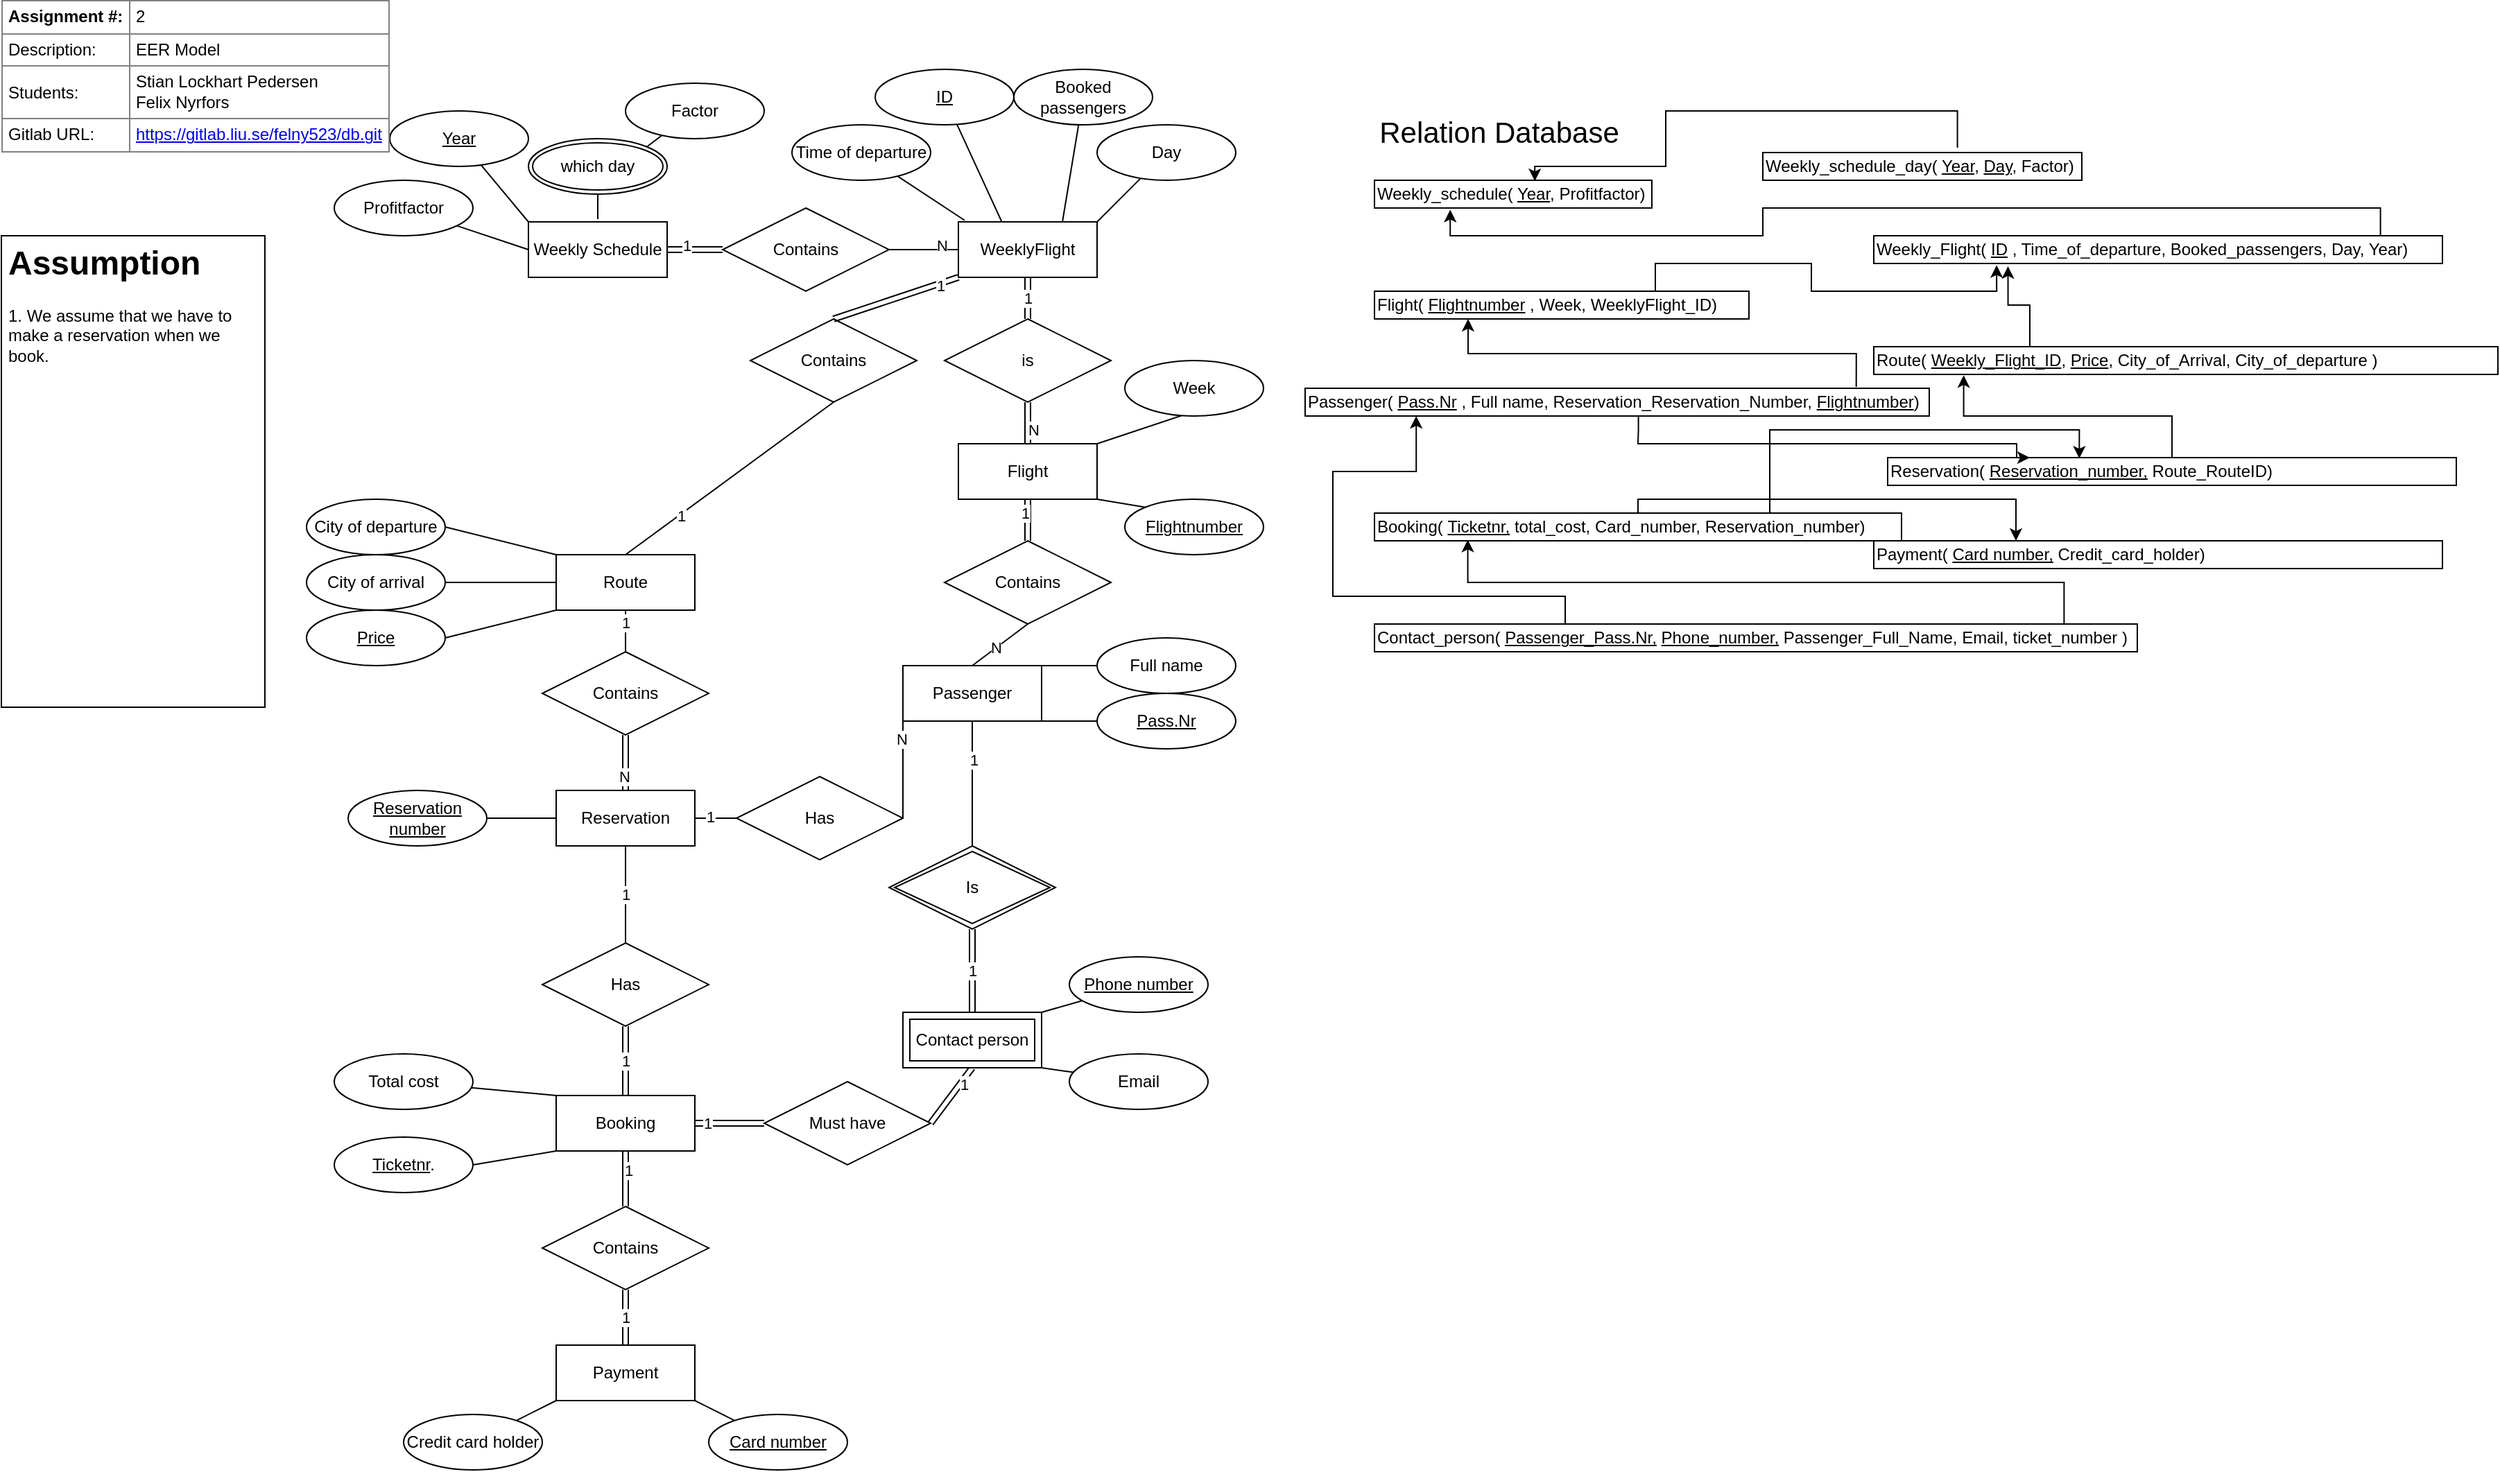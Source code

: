 <mxfile version="14.5.1" type="device"><diagram id="x1ek4t0pIsmkogifm-L8" name="Page-1"><mxGraphModel dx="1326" dy="806" grid="1" gridSize="10" guides="1" tooltips="1" connect="1" arrows="1" fold="1" page="1" pageScale="1" pageWidth="2000" pageHeight="1100" math="0" shadow="0"><root><mxCell id="0"/><mxCell id="1" parent="0"/><mxCell id="LNHUakjbPdtDl-6rKH8I-1" value="Route" style="whiteSpace=wrap;html=1;align=center;" parent="1" vertex="1"><mxGeometry x="410" y="410" width="100" height="40" as="geometry"/></mxCell><mxCell id="LNHUakjbPdtDl-6rKH8I-3" value="Weekly Schedule" style="whiteSpace=wrap;html=1;align=center;" parent="1" vertex="1"><mxGeometry x="390" y="170" width="100" height="40" as="geometry"/></mxCell><mxCell id="LNHUakjbPdtDl-6rKH8I-4" value="WeeklyFlight" style="whiteSpace=wrap;html=1;align=center;" parent="1" vertex="1"><mxGeometry x="700" y="170" width="100" height="40" as="geometry"/></mxCell><mxCell id="LNHUakjbPdtDl-6rKH8I-5" value="" style="endArrow=none;html=1;rounded=0;exitX=0;exitY=0;exitDx=0;exitDy=0;entryX=1;entryY=0.5;entryDx=0;entryDy=0;" parent="1" target="LNHUakjbPdtDl-6rKH8I-6" edge="1"><mxGeometry relative="1" as="geometry"><mxPoint x="410" y="410" as="sourcePoint"/><mxPoint x="70" y="240" as="targetPoint"/></mxGeometry></mxCell><mxCell id="LNHUakjbPdtDl-6rKH8I-6" value="City of departure" style="ellipse;whiteSpace=wrap;html=1;align=center;" parent="1" vertex="1"><mxGeometry x="230" y="370" width="100" height="40" as="geometry"/></mxCell><mxCell id="LNHUakjbPdtDl-6rKH8I-7" value="" style="endArrow=none;html=1;rounded=0;exitX=0;exitY=0.5;exitDx=0;exitDy=0;exitPerimeter=0;" parent="1" source="LNHUakjbPdtDl-6rKH8I-1" target="LNHUakjbPdtDl-6rKH8I-8" edge="1"><mxGeometry relative="1" as="geometry"><mxPoint x="410" y="430" as="sourcePoint"/><mxPoint x="-30" y="400" as="targetPoint"/></mxGeometry></mxCell><mxCell id="LNHUakjbPdtDl-6rKH8I-8" value="City of arrival" style="ellipse;whiteSpace=wrap;html=1;align=center;" parent="1" vertex="1"><mxGeometry x="230" y="410" width="100" height="40" as="geometry"/></mxCell><mxCell id="LNHUakjbPdtDl-6rKH8I-13" value="" style="endArrow=none;html=1;rounded=0;exitX=0;exitY=0;exitDx=0;exitDy=0;" parent="1" source="LNHUakjbPdtDl-6rKH8I-3" target="LNHUakjbPdtDl-6rKH8I-14" edge="1"><mxGeometry relative="1" as="geometry"><mxPoint x="480" y="330" as="sourcePoint"/><mxPoint x="400" y="70" as="targetPoint"/></mxGeometry></mxCell><mxCell id="LNHUakjbPdtDl-6rKH8I-14" value="&lt;u&gt;Year&lt;/u&gt;" style="ellipse;whiteSpace=wrap;html=1;align=center;" parent="1" vertex="1"><mxGeometry x="290" y="90" width="100" height="40" as="geometry"/></mxCell><mxCell id="LNHUakjbPdtDl-6rKH8I-15" value="" style="endArrow=none;html=1;rounded=0;entryX=0.5;entryY=1;entryDx=0;entryDy=0;" parent="1" target="LNHUakjbPdtDl-6rKH8I-61" edge="1"><mxGeometry relative="1" as="geometry"><mxPoint x="440" y="168" as="sourcePoint"/><mxPoint x="480" y="70" as="targetPoint"/></mxGeometry></mxCell><mxCell id="LNHUakjbPdtDl-6rKH8I-18" value="" style="endArrow=none;html=1;rounded=0;exitX=0.045;exitY=-0.028;exitDx=0;exitDy=0;exitPerimeter=0;" parent="1" source="LNHUakjbPdtDl-6rKH8I-4" target="LNHUakjbPdtDl-6rKH8I-19" edge="1"><mxGeometry relative="1" as="geometry"><mxPoint x="460" y="330" as="sourcePoint"/><mxPoint x="580" y="90" as="targetPoint"/></mxGeometry></mxCell><mxCell id="LNHUakjbPdtDl-6rKH8I-19" value="Time of departure" style="ellipse;whiteSpace=wrap;html=1;align=center;" parent="1" vertex="1"><mxGeometry x="580" y="100" width="100" height="40" as="geometry"/></mxCell><mxCell id="LNHUakjbPdtDl-6rKH8I-25" value="" style="endArrow=none;html=1;rounded=0;exitX=0.5;exitY=0;exitDx=0;exitDy=0;shape=link;entryX=0.5;entryY=1;entryDx=0;entryDy=0;" parent="1" source="ue1qFJ5vzIj7rPB-kHDo-32" target="jEBGyM9E1aNPYSIXJEWf-47" edge="1"><mxGeometry relative="1" as="geometry"><mxPoint x="750" y="420.0" as="sourcePoint"/><mxPoint x="710" y="370" as="targetPoint"/></mxGeometry></mxCell><mxCell id="LNHUakjbPdtDl-6rKH8I-62" value="1" style="edgeLabel;html=1;align=center;verticalAlign=middle;resizable=0;points=[];" parent="LNHUakjbPdtDl-6rKH8I-25" vertex="1" connectable="0"><mxGeometry x="0.336" y="2" relative="1" as="geometry"><mxPoint as="offset"/></mxGeometry></mxCell><mxCell id="LNHUakjbPdtDl-6rKH8I-31" value="" style="endArrow=none;html=1;rounded=0;exitX=0.314;exitY=0.006;exitDx=0;exitDy=0;exitPerimeter=0;" parent="1" source="LNHUakjbPdtDl-6rKH8I-4" target="LNHUakjbPdtDl-6rKH8I-32" edge="1"><mxGeometry relative="1" as="geometry"><mxPoint x="460" y="330" as="sourcePoint"/><mxPoint x="810" y="340" as="targetPoint"/></mxGeometry></mxCell><mxCell id="LNHUakjbPdtDl-6rKH8I-32" value="&lt;u&gt;ID&lt;/u&gt;" style="ellipse;whiteSpace=wrap;html=1;align=center;" parent="1" vertex="1"><mxGeometry x="640" y="60" width="100" height="40" as="geometry"/></mxCell><mxCell id="LNHUakjbPdtDl-6rKH8I-36" value="Passenger" style="whiteSpace=wrap;html=1;align=center;" parent="1" vertex="1"><mxGeometry x="660" y="490" width="100" height="40" as="geometry"/></mxCell><mxCell id="LNHUakjbPdtDl-6rKH8I-38" value="" style="endArrow=none;html=1;rounded=0;entryX=0.5;entryY=0;entryDx=0;entryDy=0;exitX=0.5;exitY=1;exitDx=0;exitDy=0;" parent="1" source="ue1qFJ5vzIj7rPB-kHDo-32" target="LNHUakjbPdtDl-6rKH8I-36" edge="1"><mxGeometry relative="1" as="geometry"><mxPoint x="730" y="460" as="sourcePoint"/><mxPoint x="780" y="390" as="targetPoint"/></mxGeometry></mxCell><mxCell id="ue1qFJ5vzIj7rPB-kHDo-34" value="N" style="edgeLabel;html=1;align=center;verticalAlign=middle;resizable=0;points=[];" parent="LNHUakjbPdtDl-6rKH8I-38" vertex="1" connectable="0"><mxGeometry x="0.149" relative="1" as="geometry"><mxPoint as="offset"/></mxGeometry></mxCell><mxCell id="LNHUakjbPdtDl-6rKH8I-48" style="edgeStyle=orthogonalEdgeStyle;rounded=0;orthogonalLoop=1;jettySize=auto;html=1;entryX=1;entryY=0.5;entryDx=0;entryDy=0;strokeColor=none;" parent="1" target="LNHUakjbPdtDl-6rKH8I-3" edge="1"><mxGeometry relative="1" as="geometry"><mxPoint x="550" y="190" as="sourcePoint"/></mxGeometry></mxCell><mxCell id="LNHUakjbPdtDl-6rKH8I-45" value="Contains" style="shape=rhombus;perimeter=rhombusPerimeter;whiteSpace=wrap;html=1;align=center;" parent="1" vertex="1"><mxGeometry x="530" y="160" width="120" height="60" as="geometry"/></mxCell><mxCell id="LNHUakjbPdtDl-6rKH8I-49" value="" style="endArrow=none;html=1;rounded=0;entryX=1;entryY=0.5;entryDx=0;entryDy=0;shape=link;exitX=0;exitY=0.5;exitDx=0;exitDy=0;" parent="1" source="LNHUakjbPdtDl-6rKH8I-45" target="LNHUakjbPdtDl-6rKH8I-3" edge="1"><mxGeometry relative="1" as="geometry"><mxPoint x="540" y="190" as="sourcePoint"/><mxPoint x="520" y="170" as="targetPoint"/></mxGeometry></mxCell><mxCell id="LNHUakjbPdtDl-6rKH8I-52" value="1" style="edgeLabel;html=1;align=center;verticalAlign=middle;resizable=0;points=[];" parent="LNHUakjbPdtDl-6rKH8I-49" vertex="1" connectable="0"><mxGeometry x="0.321" y="-3" relative="1" as="geometry"><mxPoint as="offset"/></mxGeometry></mxCell><mxCell id="LNHUakjbPdtDl-6rKH8I-50" value="" style="endArrow=none;html=1;rounded=0;exitX=1;exitY=0.5;exitDx=0;exitDy=0;entryX=0;entryY=0.5;entryDx=0;entryDy=0;" parent="1" source="LNHUakjbPdtDl-6rKH8I-45" target="LNHUakjbPdtDl-6rKH8I-4" edge="1"><mxGeometry relative="1" as="geometry"><mxPoint x="550" y="350" as="sourcePoint"/><mxPoint x="710" y="350" as="targetPoint"/></mxGeometry></mxCell><mxCell id="LNHUakjbPdtDl-6rKH8I-51" value="N" style="edgeLabel;html=1;align=center;verticalAlign=middle;resizable=0;points=[];" parent="LNHUakjbPdtDl-6rKH8I-50" vertex="1" connectable="0"><mxGeometry x="0.51" y="3" relative="1" as="geometry"><mxPoint as="offset"/></mxGeometry></mxCell><mxCell id="LNHUakjbPdtDl-6rKH8I-61" value="which day" style="ellipse;shape=doubleEllipse;margin=3;whiteSpace=wrap;html=1;align=center;" parent="1" vertex="1"><mxGeometry x="390" y="110" width="100" height="40" as="geometry"/></mxCell><mxCell id="LNHUakjbPdtDl-6rKH8I-67" value="&lt;h1&gt;Assumption&lt;/h1&gt;&lt;div&gt;1. We assume that we have to make a reservation when we book.&lt;/div&gt;" style="text;html=1;spacing=5;spacingTop=-20;whiteSpace=wrap;overflow=hidden;rounded=0;fillColor=#ffffff;strokeColor=#000000;" parent="1" vertex="1"><mxGeometry x="10" y="180" width="190" height="340" as="geometry"/></mxCell><mxCell id="LNHUakjbPdtDl-6rKH8I-68" value="Has" style="shape=rhombus;perimeter=rhombusPerimeter;whiteSpace=wrap;html=1;align=center;fillColor=#ffffff;" parent="1" vertex="1"><mxGeometry x="540" y="570" width="120" height="60" as="geometry"/></mxCell><mxCell id="LNHUakjbPdtDl-6rKH8I-69" value="Reservation" style="whiteSpace=wrap;html=1;align=center;fillColor=#ffffff;" parent="1" vertex="1"><mxGeometry x="410" y="580" width="100" height="40" as="geometry"/></mxCell><mxCell id="LNHUakjbPdtDl-6rKH8I-70" value="" style="endArrow=none;html=1;rounded=0;exitX=1;exitY=0.5;exitDx=0;exitDy=0;entryX=0;entryY=0.5;entryDx=0;entryDy=0;" parent="1" source="LNHUakjbPdtDl-6rKH8I-69" target="LNHUakjbPdtDl-6rKH8I-68" edge="1"><mxGeometry relative="1" as="geometry"><mxPoint x="510" y="500" as="sourcePoint"/><mxPoint x="670" y="500" as="targetPoint"/></mxGeometry></mxCell><mxCell id="LNHUakjbPdtDl-6rKH8I-74" value="1" style="edgeLabel;html=1;align=center;verticalAlign=middle;resizable=0;points=[];" parent="LNHUakjbPdtDl-6rKH8I-70" vertex="1" connectable="0"><mxGeometry x="-0.313" y="1" relative="1" as="geometry"><mxPoint as="offset"/></mxGeometry></mxCell><mxCell id="LNHUakjbPdtDl-6rKH8I-71" value="" style="endArrow=none;html=1;rounded=0;exitX=1;exitY=0.5;exitDx=0;exitDy=0;entryX=0;entryY=1;entryDx=0;entryDy=0;" parent="1" source="LNHUakjbPdtDl-6rKH8I-68" target="LNHUakjbPdtDl-6rKH8I-36" edge="1"><mxGeometry relative="1" as="geometry"><mxPoint x="510" y="500" as="sourcePoint"/><mxPoint x="670" y="500" as="targetPoint"/></mxGeometry></mxCell><mxCell id="LNHUakjbPdtDl-6rKH8I-77" value="N" style="edgeLabel;html=1;align=center;verticalAlign=middle;resizable=0;points=[];" parent="LNHUakjbPdtDl-6rKH8I-71" vertex="1" connectable="0"><mxGeometry x="0.649" y="1" relative="1" as="geometry"><mxPoint as="offset"/></mxGeometry></mxCell><mxCell id="LNHUakjbPdtDl-6rKH8I-72" value="" style="endArrow=none;html=1;rounded=0;entryX=0;entryY=0.5;entryDx=0;entryDy=0;exitX=1;exitY=0.5;exitDx=0;exitDy=0;" parent="1" source="LNHUakjbPdtDl-6rKH8I-73" target="LNHUakjbPdtDl-6rKH8I-69" edge="1"><mxGeometry relative="1" as="geometry"><mxPoint x="510" y="750" as="sourcePoint"/><mxPoint x="670" y="750" as="targetPoint"/></mxGeometry></mxCell><mxCell id="LNHUakjbPdtDl-6rKH8I-73" value="&lt;u&gt;Reservation number&lt;/u&gt;" style="ellipse;whiteSpace=wrap;html=1;align=center;fillColor=#ffffff;" parent="1" vertex="1"><mxGeometry x="260" y="580" width="100" height="40" as="geometry"/></mxCell><mxCell id="LNHUakjbPdtDl-6rKH8I-78" value="Contains" style="shape=rhombus;perimeter=rhombusPerimeter;whiteSpace=wrap;html=1;align=center;fillColor=#ffffff;" parent="1" vertex="1"><mxGeometry x="400" y="480" width="120" height="60" as="geometry"/></mxCell><mxCell id="LNHUakjbPdtDl-6rKH8I-79" value="" style="endArrow=none;html=1;rounded=0;exitX=0.5;exitY=1;exitDx=0;exitDy=0;entryX=0.5;entryY=0;entryDx=0;entryDy=0;shape=link;" parent="1" source="LNHUakjbPdtDl-6rKH8I-78" target="LNHUakjbPdtDl-6rKH8I-69" edge="1"><mxGeometry relative="1" as="geometry"><mxPoint x="510" y="520" as="sourcePoint"/><mxPoint x="670" y="520" as="targetPoint"/></mxGeometry></mxCell><mxCell id="LNHUakjbPdtDl-6rKH8I-80" value="N" style="edgeLabel;html=1;align=center;verticalAlign=middle;resizable=0;points=[];" parent="LNHUakjbPdtDl-6rKH8I-79" vertex="1" connectable="0"><mxGeometry x="0.467" y="-1" relative="1" as="geometry"><mxPoint as="offset"/></mxGeometry></mxCell><mxCell id="LNHUakjbPdtDl-6rKH8I-81" value="" style="endArrow=none;html=1;rounded=0;exitX=0.5;exitY=0;exitDx=0;exitDy=0;entryX=0.5;entryY=1;entryDx=0;entryDy=0;" parent="1" source="LNHUakjbPdtDl-6rKH8I-78" target="LNHUakjbPdtDl-6rKH8I-1" edge="1"><mxGeometry relative="1" as="geometry"><mxPoint x="360" y="480" as="sourcePoint"/><mxPoint x="450" y="450" as="targetPoint"/></mxGeometry></mxCell><mxCell id="LNHUakjbPdtDl-6rKH8I-82" value="1" style="edgeLabel;html=1;align=center;verticalAlign=middle;resizable=0;points=[];" parent="LNHUakjbPdtDl-6rKH8I-81" vertex="1" connectable="0"><mxGeometry x="0.433" relative="1" as="geometry"><mxPoint as="offset"/></mxGeometry></mxCell><mxCell id="LNHUakjbPdtDl-6rKH8I-84" value="" style="endArrow=none;html=1;rounded=0;exitX=0;exitY=1;exitDx=0;exitDy=0;entryX=1;entryY=0.5;entryDx=0;entryDy=0;" parent="1" source="LNHUakjbPdtDl-6rKH8I-1" target="LNHUakjbPdtDl-6rKH8I-85" edge="1"><mxGeometry relative="1" as="geometry"><mxPoint x="410" y="450" as="sourcePoint"/><mxPoint x="270" y="380" as="targetPoint"/></mxGeometry></mxCell><mxCell id="LNHUakjbPdtDl-6rKH8I-85" value="&lt;u&gt;Price&lt;/u&gt;" style="ellipse;whiteSpace=wrap;html=1;align=center;" parent="1" vertex="1"><mxGeometry x="230" y="450" width="100" height="40" as="geometry"/></mxCell><mxCell id="LNHUakjbPdtDl-6rKH8I-86" value="" style="endArrow=none;html=1;rounded=0;exitX=1;exitY=0;exitDx=0;exitDy=0;" parent="1" source="LNHUakjbPdtDl-6rKH8I-61" target="LNHUakjbPdtDl-6rKH8I-87" edge="1"><mxGeometry relative="1" as="geometry"><mxPoint x="570" y="240" as="sourcePoint"/><mxPoint x="550" y="50" as="targetPoint"/></mxGeometry></mxCell><mxCell id="LNHUakjbPdtDl-6rKH8I-87" value="Factor" style="ellipse;whiteSpace=wrap;html=1;align=center;" parent="1" vertex="1"><mxGeometry x="460" y="70" width="100" height="40" as="geometry"/></mxCell><mxCell id="LNHUakjbPdtDl-6rKH8I-88" style="edgeStyle=orthogonalEdgeStyle;shape=link;rounded=0;orthogonalLoop=1;jettySize=auto;html=1;exitX=0.5;exitY=1;exitDx=0;exitDy=0;" parent="1" edge="1"><mxGeometry relative="1" as="geometry"><mxPoint x="780" y="450" as="sourcePoint"/><mxPoint x="780" y="450" as="targetPoint"/></mxGeometry></mxCell><mxCell id="LNHUakjbPdtDl-6rKH8I-89" value="" style="endArrow=none;html=1;rounded=0;exitX=0.75;exitY=0;exitDx=0;exitDy=0;" parent="1" source="LNHUakjbPdtDl-6rKH8I-4" target="LNHUakjbPdtDl-6rKH8I-90" edge="1"><mxGeometry relative="1" as="geometry"><mxPoint x="550" y="330" as="sourcePoint"/><mxPoint x="920" y="230" as="targetPoint"/></mxGeometry></mxCell><mxCell id="LNHUakjbPdtDl-6rKH8I-90" value="Booked passengers" style="ellipse;whiteSpace=wrap;html=1;align=center;" parent="1" vertex="1"><mxGeometry x="740" y="60" width="100" height="40" as="geometry"/></mxCell><mxCell id="LNHUakjbPdtDl-6rKH8I-96" value="" style="endArrow=none;html=1;rounded=0;exitX=0;exitY=0.5;exitDx=0;exitDy=0;" parent="1" source="LNHUakjbPdtDl-6rKH8I-3" target="LNHUakjbPdtDl-6rKH8I-97" edge="1"><mxGeometry relative="1" as="geometry"><mxPoint x="570" y="320" as="sourcePoint"/><mxPoint x="240" y="190" as="targetPoint"/></mxGeometry></mxCell><mxCell id="LNHUakjbPdtDl-6rKH8I-97" value="Profitfactor" style="ellipse;whiteSpace=wrap;html=1;align=center;" parent="1" vertex="1"><mxGeometry x="250" y="140" width="100" height="40" as="geometry"/></mxCell><mxCell id="LNHUakjbPdtDl-6rKH8I-103" value="Has" style="shape=rhombus;perimeter=rhombusPerimeter;whiteSpace=wrap;html=1;align=center;fillColor=#ffffff;" parent="1" vertex="1"><mxGeometry x="400" y="690" width="120" height="60" as="geometry"/></mxCell><mxCell id="LNHUakjbPdtDl-6rKH8I-104" value="1" style="endArrow=none;html=1;rounded=0;exitX=0.5;exitY=0;exitDx=0;exitDy=0;entryX=0.5;entryY=1;entryDx=0;entryDy=0;" parent="1" source="LNHUakjbPdtDl-6rKH8I-103" target="LNHUakjbPdtDl-6rKH8I-69" edge="1"><mxGeometry relative="1" as="geometry"><mxPoint x="510" y="640" as="sourcePoint"/><mxPoint x="370" y="650" as="targetPoint"/></mxGeometry></mxCell><mxCell id="LNHUakjbPdtDl-6rKH8I-105" value="Booking" style="whiteSpace=wrap;html=1;align=center;fillColor=#ffffff;" parent="1" vertex="1"><mxGeometry x="410" y="800" width="100" height="40" as="geometry"/></mxCell><mxCell id="LNHUakjbPdtDl-6rKH8I-106" value="1" style="endArrow=none;html=1;rounded=0;exitX=0.5;exitY=1;exitDx=0;exitDy=0;shape=link;entryX=0.5;entryY=0;entryDx=0;entryDy=0;" parent="1" source="LNHUakjbPdtDl-6rKH8I-103" target="LNHUakjbPdtDl-6rKH8I-105" edge="1"><mxGeometry relative="1" as="geometry"><mxPoint x="510" y="640" as="sourcePoint"/><mxPoint x="370" y="710" as="targetPoint"/></mxGeometry></mxCell><mxCell id="LNHUakjbPdtDl-6rKH8I-107" value="" style="endArrow=none;html=1;rounded=0;exitX=0;exitY=0;exitDx=0;exitDy=0;" parent="1" source="LNHUakjbPdtDl-6rKH8I-105" target="LNHUakjbPdtDl-6rKH8I-108" edge="1"><mxGeometry relative="1" as="geometry"><mxPoint x="330" y="910" as="sourcePoint"/><mxPoint x="-70" y="1270" as="targetPoint"/></mxGeometry></mxCell><mxCell id="LNHUakjbPdtDl-6rKH8I-108" value="Total cost" style="ellipse;whiteSpace=wrap;html=1;align=center;" parent="1" vertex="1"><mxGeometry x="250" y="770" width="100" height="40" as="geometry"/></mxCell><mxCell id="LNHUakjbPdtDl-6rKH8I-110" value="Full name" style="ellipse;whiteSpace=wrap;html=1;align=center;fillColor=#ffffff;" parent="1" vertex="1"><mxGeometry x="800" y="470" width="100" height="40" as="geometry"/></mxCell><mxCell id="LNHUakjbPdtDl-6rKH8I-111" value="&lt;u&gt;Pass.Nr&lt;/u&gt;" style="ellipse;whiteSpace=wrap;html=1;align=center;fillColor=#ffffff;" parent="1" vertex="1"><mxGeometry x="800" y="510" width="100" height="40" as="geometry"/></mxCell><mxCell id="LNHUakjbPdtDl-6rKH8I-112" value="" style="endArrow=none;html=1;rounded=0;exitX=1;exitY=1;exitDx=0;exitDy=0;entryX=0;entryY=0.5;entryDx=0;entryDy=0;" parent="1" source="LNHUakjbPdtDl-6rKH8I-36" target="LNHUakjbPdtDl-6rKH8I-111" edge="1"><mxGeometry relative="1" as="geometry"><mxPoint x="580" y="810" as="sourcePoint"/><mxPoint x="740" y="810" as="targetPoint"/></mxGeometry></mxCell><mxCell id="LNHUakjbPdtDl-6rKH8I-113" value="" style="endArrow=none;html=1;rounded=0;exitX=1;exitY=0;exitDx=0;exitDy=0;entryX=0;entryY=0.5;entryDx=0;entryDy=0;" parent="1" source="LNHUakjbPdtDl-6rKH8I-36" target="LNHUakjbPdtDl-6rKH8I-110" edge="1"><mxGeometry relative="1" as="geometry"><mxPoint x="580" y="810" as="sourcePoint"/><mxPoint x="740" y="810" as="targetPoint"/></mxGeometry></mxCell><mxCell id="LNHUakjbPdtDl-6rKH8I-115" value="Must have" style="shape=rhombus;perimeter=rhombusPerimeter;whiteSpace=wrap;html=1;align=center;fillColor=#ffffff;" parent="1" vertex="1"><mxGeometry x="560" y="790" width="120" height="60" as="geometry"/></mxCell><mxCell id="LNHUakjbPdtDl-6rKH8I-117" value="" style="endArrow=none;html=1;rounded=0;exitX=1;exitY=0.5;exitDx=0;exitDy=0;entryX=0;entryY=0.5;entryDx=0;entryDy=0;shape=link;" parent="1" source="LNHUakjbPdtDl-6rKH8I-105" target="LNHUakjbPdtDl-6rKH8I-115" edge="1"><mxGeometry relative="1" as="geometry"><mxPoint x="450" y="780" as="sourcePoint"/><mxPoint x="610" y="780" as="targetPoint"/></mxGeometry></mxCell><mxCell id="LNHUakjbPdtDl-6rKH8I-118" value="1" style="edgeLabel;html=1;align=center;verticalAlign=middle;resizable=0;points=[];" parent="LNHUakjbPdtDl-6rKH8I-117" vertex="1" connectable="0"><mxGeometry x="-0.652" relative="1" as="geometry"><mxPoint as="offset"/></mxGeometry></mxCell><mxCell id="LNHUakjbPdtDl-6rKH8I-121" value="" style="endArrow=none;html=1;rounded=0;exitX=1;exitY=0.5;exitDx=0;exitDy=0;entryX=0.5;entryY=1;entryDx=0;entryDy=0;shape=link;" parent="1" source="LNHUakjbPdtDl-6rKH8I-115" target="jEBGyM9E1aNPYSIXJEWf-19" edge="1"><mxGeometry relative="1" as="geometry"><mxPoint x="450" y="780" as="sourcePoint"/><mxPoint x="730.0" y="820.0" as="targetPoint"/></mxGeometry></mxCell><mxCell id="LNHUakjbPdtDl-6rKH8I-123" value="1" style="edgeLabel;html=1;align=center;verticalAlign=middle;resizable=0;points=[];" parent="LNHUakjbPdtDl-6rKH8I-121" vertex="1" connectable="0"><mxGeometry x="0.488" y="-2" relative="1" as="geometry"><mxPoint as="offset"/></mxGeometry></mxCell><mxCell id="LNHUakjbPdtDl-6rKH8I-125" value="" style="endArrow=none;html=1;rounded=0;exitX=1;exitY=0;exitDx=0;exitDy=0;" parent="1" source="jEBGyM9E1aNPYSIXJEWf-19" target="LNHUakjbPdtDl-6rKH8I-126" edge="1"><mxGeometry relative="1" as="geometry"><mxPoint x="830.0" y="820.0" as="sourcePoint"/><mxPoint x="890" y="740" as="targetPoint"/></mxGeometry></mxCell><mxCell id="LNHUakjbPdtDl-6rKH8I-126" value="&lt;u&gt;Phone number&lt;/u&gt;" style="ellipse;whiteSpace=wrap;html=1;align=center;" parent="1" vertex="1"><mxGeometry x="780" y="700" width="100" height="40" as="geometry"/></mxCell><mxCell id="LNHUakjbPdtDl-6rKH8I-130" value="" style="endArrow=none;html=1;rounded=0;exitX=1;exitY=1;exitDx=0;exitDy=0;" parent="1" source="jEBGyM9E1aNPYSIXJEWf-19" target="LNHUakjbPdtDl-6rKH8I-131" edge="1"><mxGeometry relative="1" as="geometry"><mxPoint x="830.0" y="840.0" as="sourcePoint"/><mxPoint x="850" y="800" as="targetPoint"/></mxGeometry></mxCell><mxCell id="LNHUakjbPdtDl-6rKH8I-131" value="Email" style="ellipse;whiteSpace=wrap;html=1;align=center;" parent="1" vertex="1"><mxGeometry x="780" y="770" width="100" height="40" as="geometry"/></mxCell><mxCell id="LNHUakjbPdtDl-6rKH8I-132" value="Is" style="shape=rhombus;double=1;perimeter=rhombusPerimeter;whiteSpace=wrap;html=1;align=center;fillColor=#ffffff;" parent="1" vertex="1"><mxGeometry x="650" y="620" width="120" height="60" as="geometry"/></mxCell><mxCell id="LNHUakjbPdtDl-6rKH8I-133" value="1" style="endArrow=none;html=1;rounded=0;entryX=0.5;entryY=0;entryDx=0;entryDy=0;exitX=0.5;exitY=1;exitDx=0;exitDy=0;shape=link;" parent="1" source="LNHUakjbPdtDl-6rKH8I-132" target="jEBGyM9E1aNPYSIXJEWf-19" edge="1"><mxGeometry relative="1" as="geometry"><mxPoint x="450" y="730" as="sourcePoint"/><mxPoint x="780.0" y="800.0" as="targetPoint"/></mxGeometry></mxCell><mxCell id="LNHUakjbPdtDl-6rKH8I-134" value="" style="endArrow=none;html=1;rounded=0;exitX=0.5;exitY=0;exitDx=0;exitDy=0;entryX=0.5;entryY=1;entryDx=0;entryDy=0;" parent="1" source="LNHUakjbPdtDl-6rKH8I-132" target="LNHUakjbPdtDl-6rKH8I-36" edge="1"><mxGeometry relative="1" as="geometry"><mxPoint x="450" y="730" as="sourcePoint"/><mxPoint x="610" y="730" as="targetPoint"/></mxGeometry></mxCell><mxCell id="LNHUakjbPdtDl-6rKH8I-135" value="1" style="edgeLabel;html=1;align=center;verticalAlign=middle;resizable=0;points=[];" parent="LNHUakjbPdtDl-6rKH8I-134" vertex="1" connectable="0"><mxGeometry x="0.381" y="-1" relative="1" as="geometry"><mxPoint as="offset"/></mxGeometry></mxCell><mxCell id="jEBGyM9E1aNPYSIXJEWf-3" value="Contains" style="shape=rhombus;perimeter=rhombusPerimeter;whiteSpace=wrap;html=1;align=center;" parent="1" vertex="1"><mxGeometry x="400" y="880" width="120" height="60" as="geometry"/></mxCell><mxCell id="jEBGyM9E1aNPYSIXJEWf-4" value="" style="endArrow=none;html=1;rounded=0;entryX=0.5;entryY=1;entryDx=0;entryDy=0;exitX=0.5;exitY=0;exitDx=0;exitDy=0;shape=link;" parent="1" source="jEBGyM9E1aNPYSIXJEWf-3" target="LNHUakjbPdtDl-6rKH8I-105" edge="1"><mxGeometry relative="1" as="geometry"><mxPoint x="480" y="930" as="sourcePoint"/><mxPoint x="640" y="930" as="targetPoint"/></mxGeometry></mxCell><mxCell id="jEBGyM9E1aNPYSIXJEWf-8" value="1" style="edgeLabel;html=1;align=center;verticalAlign=middle;resizable=0;points=[];" parent="jEBGyM9E1aNPYSIXJEWf-4" vertex="1" connectable="0"><mxGeometry x="0.328" y="-2" relative="1" as="geometry"><mxPoint as="offset"/></mxGeometry></mxCell><mxCell id="jEBGyM9E1aNPYSIXJEWf-5" value="Payment" style="whiteSpace=wrap;html=1;align=center;" parent="1" vertex="1"><mxGeometry x="410" y="980" width="100" height="40" as="geometry"/></mxCell><mxCell id="jEBGyM9E1aNPYSIXJEWf-6" value="1" style="endArrow=none;html=1;rounded=0;exitX=0.5;exitY=0;exitDx=0;exitDy=0;entryX=0.5;entryY=1;entryDx=0;entryDy=0;shape=link;" parent="1" source="jEBGyM9E1aNPYSIXJEWf-5" target="jEBGyM9E1aNPYSIXJEWf-3" edge="1"><mxGeometry relative="1" as="geometry"><mxPoint x="480" y="930" as="sourcePoint"/><mxPoint x="640" y="930" as="targetPoint"/></mxGeometry></mxCell><mxCell id="jEBGyM9E1aNPYSIXJEWf-10" value="" style="endArrow=none;html=1;rounded=0;exitX=1;exitY=1;exitDx=0;exitDy=0;" parent="1" source="jEBGyM9E1aNPYSIXJEWf-5" target="jEBGyM9E1aNPYSIXJEWf-11" edge="1"><mxGeometry relative="1" as="geometry"><mxPoint x="490" y="980" as="sourcePoint"/><mxPoint x="550" y="1050" as="targetPoint"/></mxGeometry></mxCell><mxCell id="jEBGyM9E1aNPYSIXJEWf-11" value="&lt;u&gt;Card number&lt;/u&gt;" style="ellipse;whiteSpace=wrap;html=1;align=center;" parent="1" vertex="1"><mxGeometry x="520" y="1030" width="100" height="40" as="geometry"/></mxCell><mxCell id="jEBGyM9E1aNPYSIXJEWf-12" value="" style="endArrow=none;html=1;rounded=0;exitX=0;exitY=1;exitDx=0;exitDy=0;" parent="1" source="jEBGyM9E1aNPYSIXJEWf-5" target="jEBGyM9E1aNPYSIXJEWf-13" edge="1"><mxGeometry relative="1" as="geometry"><mxPoint x="490" y="980" as="sourcePoint"/><mxPoint x="380" y="1040" as="targetPoint"/></mxGeometry></mxCell><mxCell id="jEBGyM9E1aNPYSIXJEWf-13" value="Credit card holder" style="ellipse;whiteSpace=wrap;html=1;align=center;" parent="1" vertex="1"><mxGeometry x="300" y="1030" width="100" height="40" as="geometry"/></mxCell><mxCell id="jEBGyM9E1aNPYSIXJEWf-15" value="" style="endArrow=none;html=1;rounded=0;exitX=1;exitY=0.5;exitDx=0;exitDy=0;entryX=0;entryY=1;entryDx=0;entryDy=0;" parent="1" target="LNHUakjbPdtDl-6rKH8I-105" edge="1"><mxGeometry relative="1" as="geometry"><mxPoint x="350" y="850" as="sourcePoint"/><mxPoint x="650" y="860" as="targetPoint"/></mxGeometry></mxCell><mxCell id="jEBGyM9E1aNPYSIXJEWf-19" value="Contact person" style="shape=ext;margin=3;double=1;whiteSpace=wrap;html=1;align=center;" parent="1" vertex="1"><mxGeometry x="660" y="740" width="100" height="40" as="geometry"/></mxCell><mxCell id="jEBGyM9E1aNPYSIXJEWf-26" value="&lt;font style=&quot;font-size: 21px&quot;&gt;Relation Database&lt;/font&gt;" style="text;html=1;strokeColor=none;fillColor=none;align=center;verticalAlign=middle;whiteSpace=wrap;rounded=0;" parent="1" vertex="1"><mxGeometry x="1000" y="80" width="180" height="50" as="geometry"/></mxCell><mxCell id="jEBGyM9E1aNPYSIXJEWf-37" value="&lt;u&gt;Ticketnr&lt;/u&gt;." style="ellipse;whiteSpace=wrap;html=1;align=center;" parent="1" vertex="1"><mxGeometry x="250" y="830" width="100" height="40" as="geometry"/></mxCell><mxCell id="jEBGyM9E1aNPYSIXJEWf-45" style="edgeStyle=orthogonalEdgeStyle;shape=link;rounded=0;orthogonalLoop=1;jettySize=auto;html=1;exitX=0.5;exitY=1;exitDx=0;exitDy=0;" parent="1" source="LNHUakjbPdtDl-6rKH8I-90" target="LNHUakjbPdtDl-6rKH8I-90" edge="1"><mxGeometry relative="1" as="geometry"/></mxCell><mxCell id="jEBGyM9E1aNPYSIXJEWf-46" value="is" style="shape=rhombus;perimeter=rhombusPerimeter;whiteSpace=wrap;html=1;align=center;" parent="1" vertex="1"><mxGeometry x="690" y="240" width="120" height="60" as="geometry"/></mxCell><mxCell id="jEBGyM9E1aNPYSIXJEWf-47" value="Flight" style="whiteSpace=wrap;html=1;align=center;" parent="1" vertex="1"><mxGeometry x="700" y="330" width="100" height="40" as="geometry"/></mxCell><mxCell id="jEBGyM9E1aNPYSIXJEWf-48" value="" style="endArrow=none;html=1;rounded=0;entryX=1;entryY=0;entryDx=0;entryDy=0;exitX=1;exitY=0.5;exitDx=0;exitDy=0;" parent="1" source="jEBGyM9E1aNPYSIXJEWf-49" target="jEBGyM9E1aNPYSIXJEWf-47" edge="1"><mxGeometry relative="1" as="geometry"><mxPoint x="580" y="300" as="sourcePoint"/><mxPoint x="630" y="380" as="targetPoint"/></mxGeometry></mxCell><mxCell id="jEBGyM9E1aNPYSIXJEWf-49" value="Week" style="ellipse;whiteSpace=wrap;html=1;align=center;" parent="1" vertex="1"><mxGeometry x="820" y="270" width="100" height="40" as="geometry"/></mxCell><mxCell id="jEBGyM9E1aNPYSIXJEWf-50" value="" style="endArrow=none;html=1;rounded=0;entryX=1;entryY=1;entryDx=0;entryDy=0;exitX=1;exitY=0.5;exitDx=0;exitDy=0;" parent="1" source="jEBGyM9E1aNPYSIXJEWf-51" target="jEBGyM9E1aNPYSIXJEWf-47" edge="1"><mxGeometry relative="1" as="geometry"><mxPoint x="600" y="350" as="sourcePoint"/><mxPoint x="630" y="380" as="targetPoint"/></mxGeometry></mxCell><mxCell id="jEBGyM9E1aNPYSIXJEWf-51" value="&lt;u&gt;Flightnumber&lt;/u&gt;" style="ellipse;whiteSpace=wrap;html=1;align=center;fontStyle=4;" parent="1" vertex="1"><mxGeometry x="820" y="370" width="100" height="40" as="geometry"/></mxCell><mxCell id="jEBGyM9E1aNPYSIXJEWf-53" value="" style="endArrow=none;html=1;rounded=0;entryX=0.5;entryY=0;entryDx=0;entryDy=0;exitX=0.5;exitY=1;exitDx=0;exitDy=0;shape=link;" parent="1" source="jEBGyM9E1aNPYSIXJEWf-46" target="jEBGyM9E1aNPYSIXJEWf-47" edge="1"><mxGeometry relative="1" as="geometry"><mxPoint x="470" y="380" as="sourcePoint"/><mxPoint x="630" y="380" as="targetPoint"/></mxGeometry></mxCell><mxCell id="jEBGyM9E1aNPYSIXJEWf-55" value="N" style="edgeLabel;html=1;align=center;verticalAlign=middle;resizable=0;points=[];" parent="jEBGyM9E1aNPYSIXJEWf-53" vertex="1" connectable="0"><mxGeometry x="0.292" y="4" relative="1" as="geometry"><mxPoint as="offset"/></mxGeometry></mxCell><mxCell id="jEBGyM9E1aNPYSIXJEWf-54" value="1" style="endArrow=none;html=1;rounded=0;entryX=0.5;entryY=0;entryDx=0;entryDy=0;exitX=0.5;exitY=1;exitDx=0;exitDy=0;shape=link;" parent="1" source="LNHUakjbPdtDl-6rKH8I-4" target="jEBGyM9E1aNPYSIXJEWf-46" edge="1"><mxGeometry relative="1" as="geometry"><mxPoint x="470" y="310" as="sourcePoint"/><mxPoint x="630" y="310" as="targetPoint"/></mxGeometry></mxCell><mxCell id="ue1qFJ5vzIj7rPB-kHDo-1" value="Weekly_schedule( &lt;u&gt;Year&lt;/u&gt;, Profitfactor)&amp;nbsp;" style="text;html=1;align=left;verticalAlign=middle;whiteSpace=wrap;rounded=0;strokeColor=#000000;" parent="1" vertex="1"><mxGeometry x="1000" y="140" width="200" height="20" as="geometry"/></mxCell><mxCell id="ue1qFJ5vzIj7rPB-kHDo-2" value="" style="endArrow=none;html=1;rounded=0;exitX=1;exitY=0;exitDx=0;exitDy=0;" parent="1" source="LNHUakjbPdtDl-6rKH8I-4" target="ue1qFJ5vzIj7rPB-kHDo-3" edge="1"><mxGeometry relative="1" as="geometry"><mxPoint x="670" y="420" as="sourcePoint"/><mxPoint x="850" y="190" as="targetPoint"/></mxGeometry></mxCell><mxCell id="ue1qFJ5vzIj7rPB-kHDo-3" value="Day" style="ellipse;whiteSpace=wrap;html=1;align=center;" parent="1" vertex="1"><mxGeometry x="800" y="100" width="100" height="40" as="geometry"/></mxCell><mxCell id="ue1qFJ5vzIj7rPB-kHDo-17" style="edgeStyle=orthogonalEdgeStyle;rounded=0;orthogonalLoop=1;jettySize=auto;html=1;exitX=0.891;exitY=-0.005;exitDx=0;exitDy=0;entryX=0.273;entryY=1.064;entryDx=0;entryDy=0;entryPerimeter=0;exitPerimeter=0;" parent="1" source="ue1qFJ5vzIj7rPB-kHDo-5" target="ue1qFJ5vzIj7rPB-kHDo-1" edge="1"><mxGeometry relative="1" as="geometry"/></mxCell><mxCell id="ue1qFJ5vzIj7rPB-kHDo-5" value="Weekly_Flight( &lt;u&gt;ID&lt;/u&gt;&amp;nbsp;, Time_of_departure, Booked_passengers, Day, Year)&amp;nbsp;" style="text;html=1;align=left;verticalAlign=middle;whiteSpace=wrap;rounded=0;strokeColor=#000000;" parent="1" vertex="1"><mxGeometry x="1360" y="180" width="410" height="20" as="geometry"/></mxCell><mxCell id="ue1qFJ5vzIj7rPB-kHDo-18" style="edgeStyle=orthogonalEdgeStyle;rounded=0;orthogonalLoop=1;jettySize=auto;html=1;exitX=0.75;exitY=0;exitDx=0;exitDy=0;entryX=0.216;entryY=1.064;entryDx=0;entryDy=0;entryPerimeter=0;" parent="1" source="ue1qFJ5vzIj7rPB-kHDo-6" target="ue1qFJ5vzIj7rPB-kHDo-5" edge="1"><mxGeometry relative="1" as="geometry"/></mxCell><mxCell id="ue1qFJ5vzIj7rPB-kHDo-6" value="Flight( &lt;u&gt;Flightnumber&lt;/u&gt;&amp;nbsp;, Week, WeeklyFlight_ID)&amp;nbsp;" style="text;html=1;align=left;verticalAlign=middle;whiteSpace=wrap;rounded=0;strokeColor=#000000;" parent="1" vertex="1"><mxGeometry x="1000" y="220" width="270" height="20" as="geometry"/></mxCell><mxCell id="ue1qFJ5vzIj7rPB-kHDo-31" style="edgeStyle=orthogonalEdgeStyle;rounded=0;orthogonalLoop=1;jettySize=auto;html=1;exitX=0.25;exitY=0;exitDx=0;exitDy=0;entryX=0.236;entryY=1.098;entryDx=0;entryDy=0;entryPerimeter=0;" parent="1" source="ue1qFJ5vzIj7rPB-kHDo-7" target="ue1qFJ5vzIj7rPB-kHDo-5" edge="1"><mxGeometry relative="1" as="geometry"/></mxCell><mxCell id="ue1qFJ5vzIj7rPB-kHDo-7" value="Route( &lt;u&gt;Weekly_Flight_ID&lt;/u&gt;, &lt;u&gt;Price&lt;/u&gt;, City_of_Arrival, City_of_departure )&amp;nbsp;" style="text;html=1;align=left;verticalAlign=middle;whiteSpace=wrap;rounded=0;strokeColor=#000000;" parent="1" vertex="1"><mxGeometry x="1360" y="260" width="450" height="20" as="geometry"/></mxCell><mxCell id="ue1qFJ5vzIj7rPB-kHDo-20" style="edgeStyle=orthogonalEdgeStyle;rounded=0;orthogonalLoop=1;jettySize=auto;html=1;exitX=0.534;exitY=0.974;exitDx=0;exitDy=0;entryX=0.25;entryY=0;entryDx=0;entryDy=0;exitPerimeter=0;" parent="1" source="ue1qFJ5vzIj7rPB-kHDo-8" target="ue1qFJ5vzIj7rPB-kHDo-9" edge="1"><mxGeometry relative="1" as="geometry"><Array as="points"><mxPoint x="1190" y="320"/><mxPoint x="1190" y="320"/><mxPoint x="1190" y="330"/><mxPoint x="1463" y="330"/></Array></mxGeometry></mxCell><mxCell id="ue1qFJ5vzIj7rPB-kHDo-23" style="edgeStyle=orthogonalEdgeStyle;rounded=0;orthogonalLoop=1;jettySize=auto;html=1;exitX=0.883;exitY=-0.05;exitDx=0;exitDy=0;entryX=0.25;entryY=1;entryDx=0;entryDy=0;exitPerimeter=0;" parent="1" source="ue1qFJ5vzIj7rPB-kHDo-8" target="ue1qFJ5vzIj7rPB-kHDo-6" edge="1"><mxGeometry relative="1" as="geometry"/></mxCell><mxCell id="ue1qFJ5vzIj7rPB-kHDo-8" value="Passenger( &lt;u&gt;Pass.Nr&lt;/u&gt;&amp;nbsp;, Full name, Reservation_Reservation_Number, &lt;u&gt;Flightnumber&lt;/u&gt;)&amp;nbsp;" style="text;html=1;align=left;verticalAlign=middle;whiteSpace=wrap;rounded=0;strokeColor=#000000;" parent="1" vertex="1"><mxGeometry x="950" y="290" width="450" height="20" as="geometry"/></mxCell><mxCell id="ue1qFJ5vzIj7rPB-kHDo-19" style="edgeStyle=orthogonalEdgeStyle;rounded=0;orthogonalLoop=1;jettySize=auto;html=1;exitX=0.5;exitY=0;exitDx=0;exitDy=0;entryX=0.144;entryY=1.029;entryDx=0;entryDy=0;entryPerimeter=0;" parent="1" source="ue1qFJ5vzIj7rPB-kHDo-9" target="ue1qFJ5vzIj7rPB-kHDo-7" edge="1"><mxGeometry relative="1" as="geometry"/></mxCell><mxCell id="ue1qFJ5vzIj7rPB-kHDo-9" value="Reservation( &lt;u&gt;Reservation_number,&lt;/u&gt;&amp;nbsp;Route_RouteID)&amp;nbsp;" style="text;html=1;align=left;verticalAlign=middle;whiteSpace=wrap;rounded=0;strokeColor=#000000;" parent="1" vertex="1"><mxGeometry x="1370" y="340" width="410" height="20" as="geometry"/></mxCell><mxCell id="ue1qFJ5vzIj7rPB-kHDo-13" style="edgeStyle=orthogonalEdgeStyle;rounded=0;orthogonalLoop=1;jettySize=auto;html=1;exitX=0.5;exitY=0;exitDx=0;exitDy=0;entryX=0.25;entryY=0;entryDx=0;entryDy=0;" parent="1" source="ue1qFJ5vzIj7rPB-kHDo-10" target="ue1qFJ5vzIj7rPB-kHDo-11" edge="1"><mxGeometry relative="1" as="geometry"><Array as="points"><mxPoint x="1190" y="370"/><mxPoint x="1463" y="370"/></Array></mxGeometry></mxCell><mxCell id="ue1qFJ5vzIj7rPB-kHDo-14" style="edgeStyle=orthogonalEdgeStyle;rounded=0;orthogonalLoop=1;jettySize=auto;html=1;exitX=0.75;exitY=0;exitDx=0;exitDy=0;entryX=0.337;entryY=0.029;entryDx=0;entryDy=0;entryPerimeter=0;" parent="1" source="ue1qFJ5vzIj7rPB-kHDo-10" target="ue1qFJ5vzIj7rPB-kHDo-9" edge="1"><mxGeometry relative="1" as="geometry"/></mxCell><mxCell id="ue1qFJ5vzIj7rPB-kHDo-10" value="Booking(&amp;nbsp;&lt;u style=&quot;text-align: center&quot;&gt;Ticketnr,&lt;/u&gt;&lt;span style=&quot;text-align: center&quot;&gt;&amp;nbsp;total_cost, Card_number, Reservation_number&lt;/span&gt;)&amp;nbsp;" style="text;html=1;align=left;verticalAlign=middle;whiteSpace=wrap;rounded=0;strokeColor=#000000;" parent="1" vertex="1"><mxGeometry x="1000" y="380" width="380" height="20" as="geometry"/></mxCell><mxCell id="ue1qFJ5vzIj7rPB-kHDo-11" value="Payment(&amp;nbsp;&lt;u style=&quot;text-align: center&quot;&gt;Card number&lt;/u&gt;&lt;u style=&quot;text-align: center&quot;&gt;,&lt;/u&gt;&lt;span style=&quot;text-align: center&quot;&gt;&amp;nbsp;&lt;/span&gt;&lt;span style=&quot;text-align: center&quot;&gt;Credit_card_holder&lt;/span&gt;)&amp;nbsp;" style="text;html=1;align=left;verticalAlign=middle;whiteSpace=wrap;rounded=0;strokeColor=#000000;" parent="1" vertex="1"><mxGeometry x="1360" y="400" width="410" height="20" as="geometry"/></mxCell><mxCell id="ue1qFJ5vzIj7rPB-kHDo-15" style="edgeStyle=orthogonalEdgeStyle;rounded=0;orthogonalLoop=1;jettySize=auto;html=1;exitX=0.25;exitY=0;exitDx=0;exitDy=0;entryX=0.178;entryY=1;entryDx=0;entryDy=0;entryPerimeter=0;" parent="1" source="ue1qFJ5vzIj7rPB-kHDo-12" target="ue1qFJ5vzIj7rPB-kHDo-8" edge="1"><mxGeometry relative="1" as="geometry"><Array as="points"><mxPoint x="1138" y="440"/><mxPoint x="970" y="440"/><mxPoint x="970" y="350"/><mxPoint x="1030" y="350"/></Array></mxGeometry></mxCell><mxCell id="ue1qFJ5vzIj7rPB-kHDo-16" style="edgeStyle=orthogonalEdgeStyle;rounded=0;orthogonalLoop=1;jettySize=auto;html=1;exitX=0.904;exitY=-0.005;exitDx=0;exitDy=0;entryX=0.177;entryY=0.96;entryDx=0;entryDy=0;entryPerimeter=0;exitPerimeter=0;" parent="1" source="ue1qFJ5vzIj7rPB-kHDo-12" target="ue1qFJ5vzIj7rPB-kHDo-10" edge="1"><mxGeometry relative="1" as="geometry"/></mxCell><mxCell id="ue1qFJ5vzIj7rPB-kHDo-12" value="Contact_person( &lt;u&gt;Passenger_Pass.Nr,&lt;/u&gt;&amp;nbsp;&lt;u&gt;Phone_number,&lt;/u&gt;&amp;nbsp;Passenger_Full_Name, Email, ticket_number )&amp;nbsp;" style="text;html=1;align=left;verticalAlign=middle;whiteSpace=wrap;rounded=0;strokeColor=#000000;" parent="1" vertex="1"><mxGeometry x="1000" y="460" width="550" height="20" as="geometry"/></mxCell><mxCell id="ue1qFJ5vzIj7rPB-kHDo-22" style="edgeStyle=orthogonalEdgeStyle;rounded=0;orthogonalLoop=1;jettySize=auto;html=1;exitX=0.61;exitY=-0.178;exitDx=0;exitDy=0;entryX=0.578;entryY=0.029;entryDx=0;entryDy=0;entryPerimeter=0;exitPerimeter=0;" parent="1" source="ue1qFJ5vzIj7rPB-kHDo-21" target="ue1qFJ5vzIj7rPB-kHDo-1" edge="1"><mxGeometry relative="1" as="geometry"><Array as="points"><mxPoint x="1420" y="90"/><mxPoint x="1210" y="90"/><mxPoint x="1210" y="130"/><mxPoint x="1116" y="130"/></Array></mxGeometry></mxCell><mxCell id="ue1qFJ5vzIj7rPB-kHDo-21" value="Weekly_schedule_day( &lt;u&gt;Year&lt;/u&gt;, &lt;u&gt;Day&lt;/u&gt;,&amp;nbsp;Factor)&amp;nbsp;" style="text;html=1;align=left;verticalAlign=middle;whiteSpace=wrap;rounded=0;strokeColor=#000000;" parent="1" vertex="1"><mxGeometry x="1280" y="120" width="230" height="20" as="geometry"/></mxCell><mxCell id="ue1qFJ5vzIj7rPB-kHDo-26" value="Contains" style="shape=rhombus;perimeter=rhombusPerimeter;whiteSpace=wrap;html=1;align=center;strokeColor=#000000;fillColor=none;" parent="1" vertex="1"><mxGeometry x="550" y="240" width="120" height="60" as="geometry"/></mxCell><mxCell id="ue1qFJ5vzIj7rPB-kHDo-27" value="" style="endArrow=none;html=1;rounded=0;exitX=0.5;exitY=0;exitDx=0;exitDy=0;entryX=0;entryY=1;entryDx=0;entryDy=0;shape=link;" parent="1" source="ue1qFJ5vzIj7rPB-kHDo-26" target="LNHUakjbPdtDl-6rKH8I-4" edge="1"><mxGeometry relative="1" as="geometry"><mxPoint x="510" y="390" as="sourcePoint"/><mxPoint x="670" y="390" as="targetPoint"/></mxGeometry></mxCell><mxCell id="ue1qFJ5vzIj7rPB-kHDo-29" value="1" style="edgeLabel;html=1;align=center;verticalAlign=middle;resizable=0;points=[];" parent="ue1qFJ5vzIj7rPB-kHDo-27" vertex="1" connectable="0"><mxGeometry x="0.694" y="-1" relative="1" as="geometry"><mxPoint as="offset"/></mxGeometry></mxCell><mxCell id="ue1qFJ5vzIj7rPB-kHDo-28" value="" style="endArrow=none;html=1;rounded=0;exitX=0.5;exitY=1;exitDx=0;exitDy=0;entryX=0.5;entryY=0;entryDx=0;entryDy=0;" parent="1" source="ue1qFJ5vzIj7rPB-kHDo-26" target="LNHUakjbPdtDl-6rKH8I-1" edge="1"><mxGeometry relative="1" as="geometry"><mxPoint x="510" y="390" as="sourcePoint"/><mxPoint x="670" y="390" as="targetPoint"/></mxGeometry></mxCell><mxCell id="ue1qFJ5vzIj7rPB-kHDo-30" value="1" style="edgeLabel;html=1;align=center;verticalAlign=middle;resizable=0;points=[];" parent="ue1qFJ5vzIj7rPB-kHDo-28" vertex="1" connectable="0"><mxGeometry x="0.471" y="1" relative="1" as="geometry"><mxPoint as="offset"/></mxGeometry></mxCell><mxCell id="ue1qFJ5vzIj7rPB-kHDo-32" value="Contains" style="shape=rhombus;perimeter=rhombusPerimeter;whiteSpace=wrap;html=1;align=center;strokeColor=#000000;fillColor=none;" parent="1" vertex="1"><mxGeometry x="690" y="400" width="120" height="60" as="geometry"/></mxCell><mxCell id="3xA22s0NpbzgzjaDgKdf-2" value="&lt;table border=&quot;1&quot; width=&quot;100%&quot; cellpadding=&quot;4&quot; style=&quot;width: 100% ; height: 100% ; border-collapse: collapse&quot;&gt;&lt;tbody&gt;&lt;tr&gt;&lt;th&gt;Assignment #:&lt;/th&gt;&lt;td&gt;2&lt;/td&gt;&lt;/tr&gt;&lt;tr&gt;&lt;td&gt;Description:&lt;/td&gt;&lt;td&gt;EER Model&lt;/td&gt;&lt;/tr&gt;&lt;tr&gt;&lt;td&gt;Students:&lt;/td&gt;&lt;td&gt;Stian Lockhart Pedersen&lt;br&gt;Felix Nyrfors&lt;/td&gt;&lt;/tr&gt;&lt;tr&gt;&lt;td&gt;Gitlab URL:&lt;/td&gt;&lt;td&gt;&lt;a href=&quot;https://gitlab.liu.se/alial32/db&quot;&gt;https://gitlab.liu.se/felny523/db.git&lt;/a&gt;&lt;/td&gt;&lt;/tr&gt;&lt;/tbody&gt;&lt;/table&gt;" style="text;html=1;strokeColor=none;fillColor=none;overflow=fill;fontColor=#000000;" vertex="1" parent="1"><mxGeometry x="10" y="10" width="280" height="110" as="geometry"/></mxCell></root></mxGraphModel></diagram></mxfile>